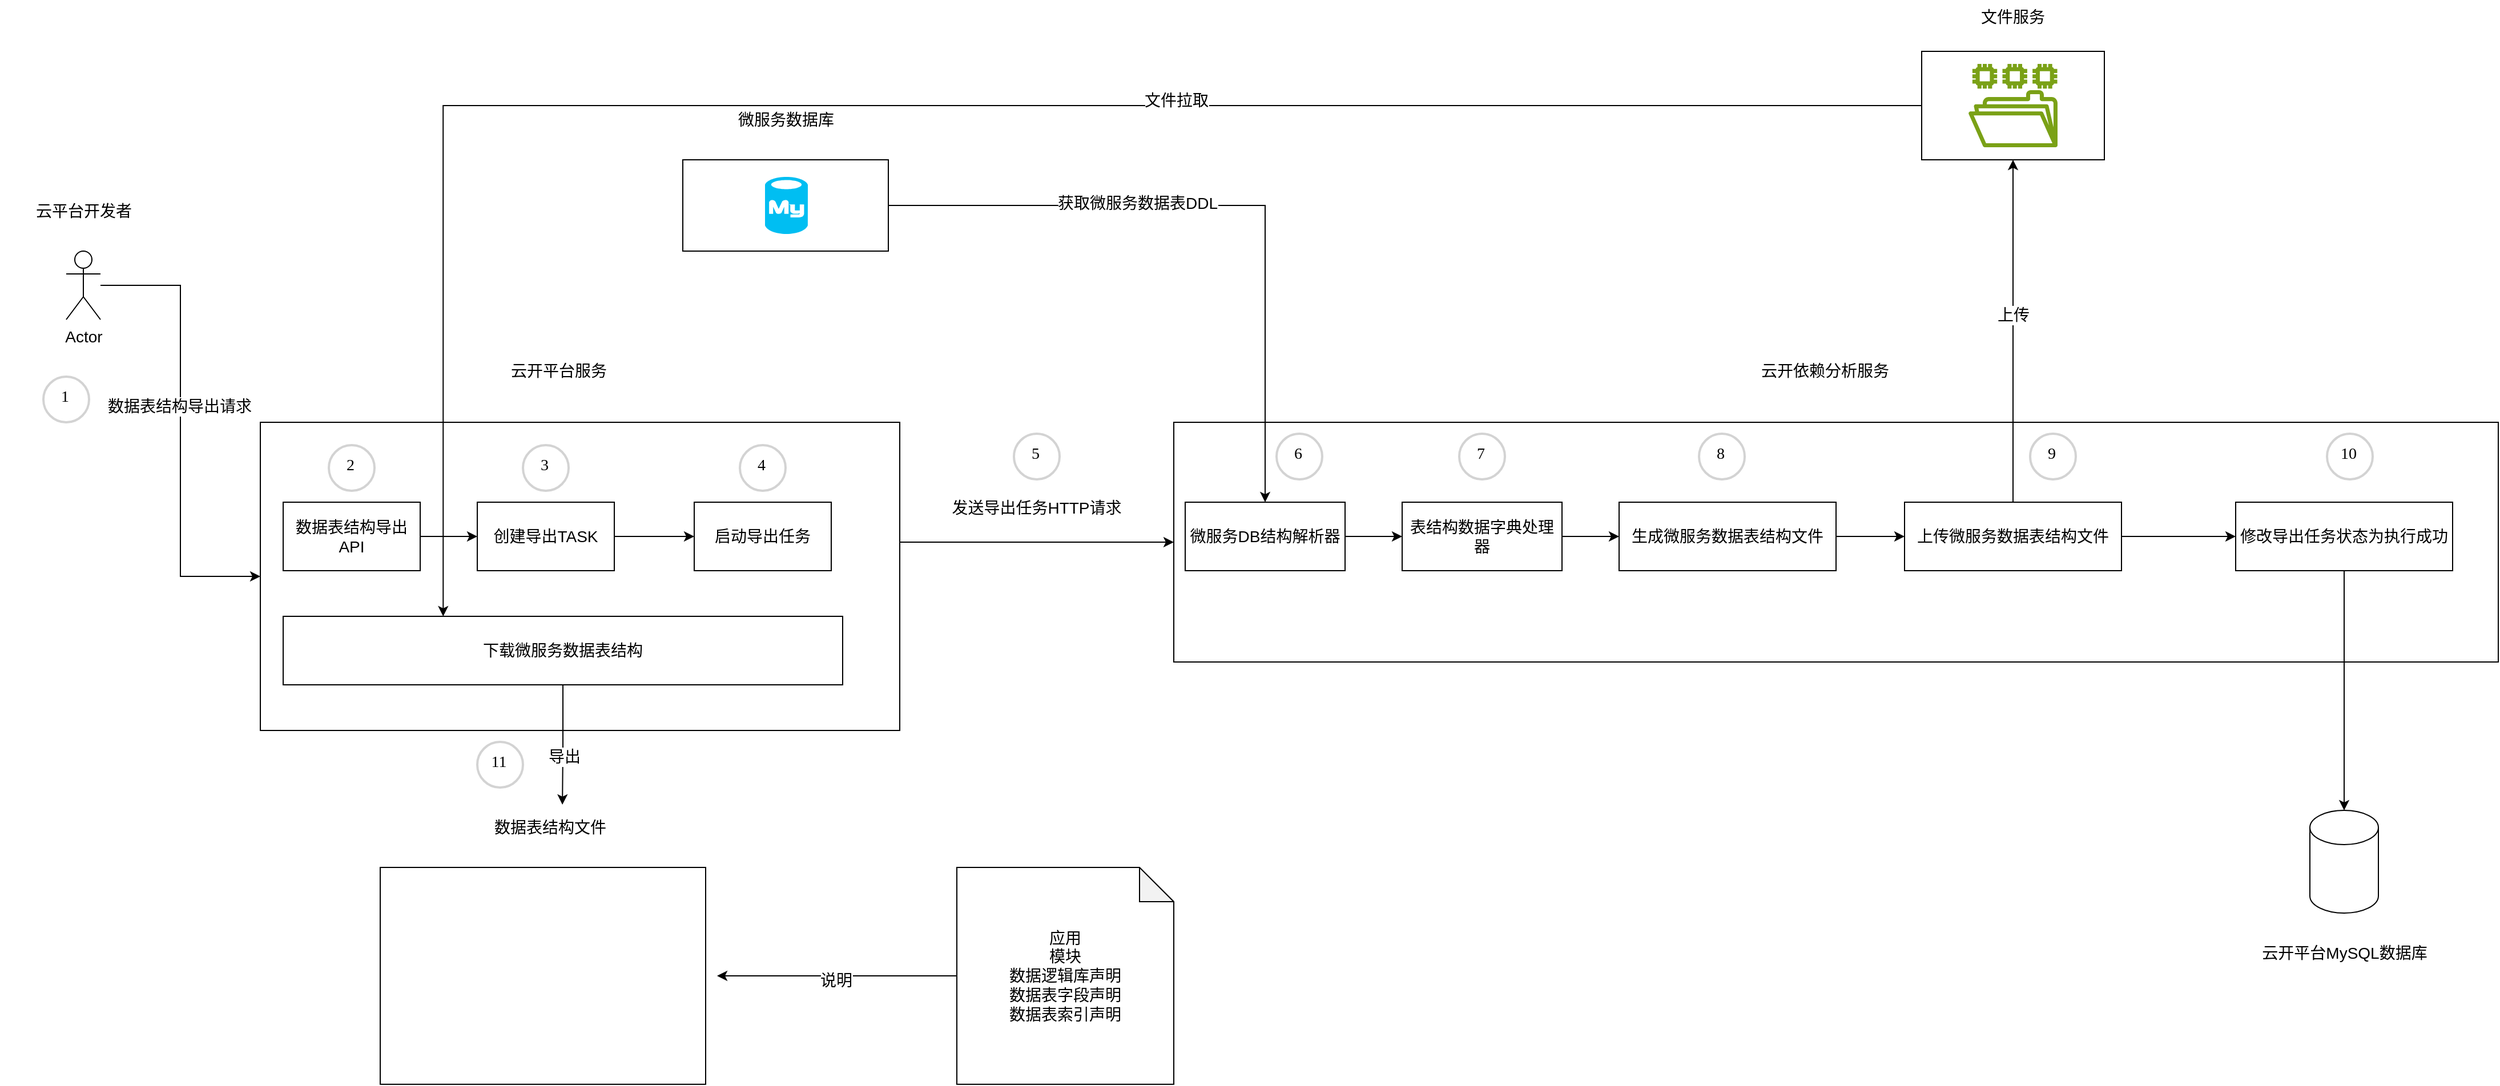 <mxfile version="24.1.0" type="github">
  <diagram name="Page-1" id="nPVMMded_mv5H2UxPhq2">
    <mxGraphModel dx="2074" dy="1121" grid="1" gridSize="10" guides="1" tooltips="1" connect="1" arrows="1" fold="1" page="1" pageScale="1" pageWidth="827" pageHeight="1169" math="0" shadow="0">
      <root>
        <mxCell id="0" />
        <mxCell id="1" parent="0" />
        <mxCell id="wNURN1DBWPT55cct8M11-5" style="edgeStyle=orthogonalEdgeStyle;rounded=0;orthogonalLoop=1;jettySize=auto;html=1;entryX=0;entryY=0.5;entryDx=0;entryDy=0;fontSize=14;" edge="1" parent="1" source="wNURN1DBWPT55cct8M11-1" target="wNURN1DBWPT55cct8M11-3">
          <mxGeometry relative="1" as="geometry" />
        </mxCell>
        <mxCell id="wNURN1DBWPT55cct8M11-21" value="数据表结构导出请求" style="edgeLabel;html=1;align=center;verticalAlign=middle;resizable=0;points=[];fontSize=14;" vertex="1" connectable="0" parent="wNURN1DBWPT55cct8M11-5">
          <mxGeometry x="-0.112" y="-1" relative="1" as="geometry">
            <mxPoint as="offset" />
          </mxGeometry>
        </mxCell>
        <mxCell id="wNURN1DBWPT55cct8M11-1" value="Actor" style="shape=umlActor;verticalLabelPosition=bottom;verticalAlign=top;html=1;outlineConnect=0;fontSize=14;" vertex="1" parent="1">
          <mxGeometry x="100" y="250" width="30" height="60" as="geometry" />
        </mxCell>
        <mxCell id="wNURN1DBWPT55cct8M11-2" value="云平台开发者" style="text;html=1;align=center;verticalAlign=middle;whiteSpace=wrap;rounded=0;fontSize=14;" vertex="1" parent="1">
          <mxGeometry x="42.5" y="200" width="145" height="30" as="geometry" />
        </mxCell>
        <mxCell id="wNURN1DBWPT55cct8M11-14" style="edgeStyle=orthogonalEdgeStyle;rounded=0;orthogonalLoop=1;jettySize=auto;html=1;entryX=0;entryY=0.5;entryDx=0;entryDy=0;fontSize=14;" edge="1" parent="1" source="wNURN1DBWPT55cct8M11-3" target="wNURN1DBWPT55cct8M11-9">
          <mxGeometry relative="1" as="geometry">
            <Array as="points">
              <mxPoint x="890" y="505" />
              <mxPoint x="890" y="505" />
            </Array>
          </mxGeometry>
        </mxCell>
        <mxCell id="wNURN1DBWPT55cct8M11-3" value="" style="rounded=0;whiteSpace=wrap;html=1;fontSize=14;" vertex="1" parent="1">
          <mxGeometry x="270" y="400" width="560" height="270" as="geometry" />
        </mxCell>
        <mxCell id="wNURN1DBWPT55cct8M11-4" value="云开平台服务" style="text;html=1;align=center;verticalAlign=middle;whiteSpace=wrap;rounded=0;fontSize=14;" vertex="1" parent="1">
          <mxGeometry x="450.5" y="340" width="161" height="30" as="geometry" />
        </mxCell>
        <mxCell id="wNURN1DBWPT55cct8M11-16" value="" style="edgeStyle=orthogonalEdgeStyle;rounded=0;orthogonalLoop=1;jettySize=auto;html=1;fontSize=14;" edge="1" parent="1" source="wNURN1DBWPT55cct8M11-6" target="wNURN1DBWPT55cct8M11-7">
          <mxGeometry relative="1" as="geometry" />
        </mxCell>
        <mxCell id="wNURN1DBWPT55cct8M11-6" value="数据表结构导出API" style="rounded=0;whiteSpace=wrap;html=1;fontSize=14;" vertex="1" parent="1">
          <mxGeometry x="290" y="470" width="120" height="60" as="geometry" />
        </mxCell>
        <mxCell id="wNURN1DBWPT55cct8M11-17" value="" style="edgeStyle=orthogonalEdgeStyle;rounded=0;orthogonalLoop=1;jettySize=auto;html=1;fontSize=14;" edge="1" parent="1" source="wNURN1DBWPT55cct8M11-7" target="wNURN1DBWPT55cct8M11-8">
          <mxGeometry relative="1" as="geometry" />
        </mxCell>
        <mxCell id="wNURN1DBWPT55cct8M11-7" value="创建导出TASK" style="rounded=0;whiteSpace=wrap;html=1;fontSize=14;" vertex="1" parent="1">
          <mxGeometry x="460" y="470" width="120" height="60" as="geometry" />
        </mxCell>
        <mxCell id="wNURN1DBWPT55cct8M11-8" value="启动导出任务" style="rounded=0;whiteSpace=wrap;html=1;fontSize=14;" vertex="1" parent="1">
          <mxGeometry x="650" y="470" width="120" height="60" as="geometry" />
        </mxCell>
        <mxCell id="wNURN1DBWPT55cct8M11-9" value="" style="rounded=0;whiteSpace=wrap;html=1;fontSize=14;" vertex="1" parent="1">
          <mxGeometry x="1070" y="400" width="1160" height="210" as="geometry" />
        </mxCell>
        <mxCell id="wNURN1DBWPT55cct8M11-31" value="" style="edgeStyle=orthogonalEdgeStyle;rounded=0;orthogonalLoop=1;jettySize=auto;html=1;fontSize=14;" edge="1" parent="1" source="wNURN1DBWPT55cct8M11-10" target="wNURN1DBWPT55cct8M11-11">
          <mxGeometry relative="1" as="geometry" />
        </mxCell>
        <mxCell id="wNURN1DBWPT55cct8M11-10" value="微服务DB结构解析器" style="rounded=0;whiteSpace=wrap;html=1;fontSize=14;" vertex="1" parent="1">
          <mxGeometry x="1080" y="470" width="140" height="60" as="geometry" />
        </mxCell>
        <mxCell id="wNURN1DBWPT55cct8M11-32" value="" style="edgeStyle=orthogonalEdgeStyle;rounded=0;orthogonalLoop=1;jettySize=auto;html=1;fontSize=14;" edge="1" parent="1" source="wNURN1DBWPT55cct8M11-11" target="wNURN1DBWPT55cct8M11-12">
          <mxGeometry relative="1" as="geometry" />
        </mxCell>
        <mxCell id="wNURN1DBWPT55cct8M11-11" value="表结构数据字典处理器" style="rounded=0;whiteSpace=wrap;html=1;fontSize=14;" vertex="1" parent="1">
          <mxGeometry x="1270" y="470" width="140" height="60" as="geometry" />
        </mxCell>
        <mxCell id="wNURN1DBWPT55cct8M11-34" value="" style="edgeStyle=orthogonalEdgeStyle;rounded=0;orthogonalLoop=1;jettySize=auto;html=1;fontSize=14;" edge="1" parent="1" source="wNURN1DBWPT55cct8M11-12" target="wNURN1DBWPT55cct8M11-33">
          <mxGeometry relative="1" as="geometry" />
        </mxCell>
        <mxCell id="wNURN1DBWPT55cct8M11-12" value="生成微服务数据表结构文件" style="rounded=0;whiteSpace=wrap;html=1;fontSize=14;" vertex="1" parent="1">
          <mxGeometry x="1460" y="470" width="190" height="60" as="geometry" />
        </mxCell>
        <mxCell id="wNURN1DBWPT55cct8M11-13" value="云开依赖分析服务" style="text;html=1;align=center;verticalAlign=middle;whiteSpace=wrap;rounded=0;fontSize=14;" vertex="1" parent="1">
          <mxGeometry x="1560" y="340" width="161" height="30" as="geometry" />
        </mxCell>
        <mxCell id="wNURN1DBWPT55cct8M11-15" value="发送导出任务HTTP请求" style="text;html=1;align=center;verticalAlign=middle;whiteSpace=wrap;rounded=0;fontSize=14;" vertex="1" parent="1">
          <mxGeometry x="850" y="460" width="200" height="30" as="geometry" />
        </mxCell>
        <mxCell id="wNURN1DBWPT55cct8M11-20" value="1" style="ellipse;whiteSpace=wrap;html=1;aspect=fixed;strokeWidth=2;fontFamily=Tahoma;spacingBottom=4;spacingRight=2;strokeColor=#d3d3d3;fontSize=14;" vertex="1" parent="1">
          <mxGeometry x="80" y="360" width="40" height="40" as="geometry" />
        </mxCell>
        <mxCell id="wNURN1DBWPT55cct8M11-22" value="2" style="ellipse;whiteSpace=wrap;html=1;aspect=fixed;strokeWidth=2;fontFamily=Tahoma;spacingBottom=4;spacingRight=2;strokeColor=#d3d3d3;fontSize=14;" vertex="1" parent="1">
          <mxGeometry x="330" y="420" width="40" height="40" as="geometry" />
        </mxCell>
        <mxCell id="wNURN1DBWPT55cct8M11-23" value="3" style="ellipse;whiteSpace=wrap;html=1;aspect=fixed;strokeWidth=2;fontFamily=Tahoma;spacingBottom=4;spacingRight=2;strokeColor=#d3d3d3;fontSize=14;" vertex="1" parent="1">
          <mxGeometry x="500" y="420" width="40" height="40" as="geometry" />
        </mxCell>
        <mxCell id="wNURN1DBWPT55cct8M11-24" value="4" style="ellipse;whiteSpace=wrap;html=1;aspect=fixed;strokeWidth=2;fontFamily=Tahoma;spacingBottom=4;spacingRight=2;strokeColor=#d3d3d3;fontSize=14;" vertex="1" parent="1">
          <mxGeometry x="690" y="420" width="40" height="40" as="geometry" />
        </mxCell>
        <mxCell id="wNURN1DBWPT55cct8M11-25" value="5" style="ellipse;whiteSpace=wrap;html=1;aspect=fixed;strokeWidth=2;fontFamily=Tahoma;spacingBottom=4;spacingRight=2;strokeColor=#d3d3d3;fontSize=14;" vertex="1" parent="1">
          <mxGeometry x="930" y="410" width="40" height="40" as="geometry" />
        </mxCell>
        <mxCell id="wNURN1DBWPT55cct8M11-29" style="edgeStyle=orthogonalEdgeStyle;rounded=0;orthogonalLoop=1;jettySize=auto;html=1;entryX=0.5;entryY=0;entryDx=0;entryDy=0;fontSize=14;" edge="1" parent="1" source="wNURN1DBWPT55cct8M11-26" target="wNURN1DBWPT55cct8M11-10">
          <mxGeometry relative="1" as="geometry" />
        </mxCell>
        <mxCell id="wNURN1DBWPT55cct8M11-30" value="获取微服务数据表DDL" style="edgeLabel;html=1;align=center;verticalAlign=middle;resizable=0;points=[];fontSize=14;" vertex="1" connectable="0" parent="wNURN1DBWPT55cct8M11-29">
          <mxGeometry x="-0.264" y="2" relative="1" as="geometry">
            <mxPoint x="1" as="offset" />
          </mxGeometry>
        </mxCell>
        <mxCell id="wNURN1DBWPT55cct8M11-26" value="" style="rounded=0;whiteSpace=wrap;html=1;fontSize=14;" vertex="1" parent="1">
          <mxGeometry x="640" y="170" width="180" height="80" as="geometry" />
        </mxCell>
        <mxCell id="wNURN1DBWPT55cct8M11-27" value="" style="verticalLabelPosition=bottom;html=1;verticalAlign=top;align=center;strokeColor=none;fillColor=#00BEF2;shape=mxgraph.azure.mysql_database;fontSize=14;" vertex="1" parent="1">
          <mxGeometry x="712" y="185" width="37.5" height="50" as="geometry" />
        </mxCell>
        <mxCell id="wNURN1DBWPT55cct8M11-28" value="微服务数据库" style="text;html=1;align=center;verticalAlign=middle;whiteSpace=wrap;rounded=0;fontSize=14;" vertex="1" parent="1">
          <mxGeometry x="685.38" y="120" width="90.75" height="30" as="geometry" />
        </mxCell>
        <mxCell id="wNURN1DBWPT55cct8M11-39" style="edgeStyle=orthogonalEdgeStyle;rounded=0;orthogonalLoop=1;jettySize=auto;html=1;entryX=0.5;entryY=1;entryDx=0;entryDy=0;fontSize=14;" edge="1" parent="1" source="wNURN1DBWPT55cct8M11-33" target="wNURN1DBWPT55cct8M11-36">
          <mxGeometry relative="1" as="geometry" />
        </mxCell>
        <mxCell id="wNURN1DBWPT55cct8M11-40" value="上传" style="edgeLabel;html=1;align=center;verticalAlign=middle;resizable=0;points=[];fontSize=14;" vertex="1" connectable="0" parent="wNURN1DBWPT55cct8M11-39">
          <mxGeometry x="0.093" y="1" relative="1" as="geometry">
            <mxPoint x="1" as="offset" />
          </mxGeometry>
        </mxCell>
        <mxCell id="wNURN1DBWPT55cct8M11-44" value="" style="edgeStyle=orthogonalEdgeStyle;rounded=0;orthogonalLoop=1;jettySize=auto;html=1;fontSize=14;" edge="1" parent="1" source="wNURN1DBWPT55cct8M11-33" target="wNURN1DBWPT55cct8M11-43">
          <mxGeometry relative="1" as="geometry" />
        </mxCell>
        <mxCell id="wNURN1DBWPT55cct8M11-33" value="上传微服务数据表结构文件" style="rounded=0;whiteSpace=wrap;html=1;fontSize=14;" vertex="1" parent="1">
          <mxGeometry x="1710" y="470" width="190" height="60" as="geometry" />
        </mxCell>
        <mxCell id="wNURN1DBWPT55cct8M11-36" value="" style="rounded=0;whiteSpace=wrap;html=1;fontSize=14;" vertex="1" parent="1">
          <mxGeometry x="1725" y="75" width="160" height="95" as="geometry" />
        </mxCell>
        <mxCell id="wNURN1DBWPT55cct8M11-37" value="" style="sketch=0;outlineConnect=0;fontColor=#232F3E;gradientColor=none;fillColor=#7AA116;strokeColor=none;dashed=0;verticalLabelPosition=bottom;verticalAlign=top;align=center;html=1;fontSize=14;fontStyle=0;aspect=fixed;pointerEvents=1;shape=mxgraph.aws4.file_system;" vertex="1" parent="1">
          <mxGeometry x="1766" y="86" width="78" height="73" as="geometry" />
        </mxCell>
        <mxCell id="wNURN1DBWPT55cct8M11-38" value="文件服务" style="text;html=1;align=center;verticalAlign=middle;whiteSpace=wrap;rounded=0;fontSize=14;" vertex="1" parent="1">
          <mxGeometry x="1775" y="30" width="60" height="30" as="geometry" />
        </mxCell>
        <mxCell id="wNURN1DBWPT55cct8M11-42" value="下载微服务数据表结构" style="rounded=0;whiteSpace=wrap;html=1;fontSize=14;" vertex="1" parent="1">
          <mxGeometry x="290" y="570" width="490" height="60" as="geometry" />
        </mxCell>
        <mxCell id="wNURN1DBWPT55cct8M11-43" value="修改导出任务状态为执行成功" style="rounded=0;whiteSpace=wrap;html=1;fontSize=14;" vertex="1" parent="1">
          <mxGeometry x="2000" y="470" width="190" height="60" as="geometry" />
        </mxCell>
        <mxCell id="wNURN1DBWPT55cct8M11-45" value="" style="shape=cylinder3;whiteSpace=wrap;html=1;boundedLbl=1;backgroundOutline=1;size=15;fontSize=14;" vertex="1" parent="1">
          <mxGeometry x="2065" y="740" width="60" height="90" as="geometry" />
        </mxCell>
        <mxCell id="wNURN1DBWPT55cct8M11-46" style="edgeStyle=orthogonalEdgeStyle;rounded=0;orthogonalLoop=1;jettySize=auto;html=1;entryX=0.5;entryY=0;entryDx=0;entryDy=0;entryPerimeter=0;fontSize=14;" edge="1" parent="1" source="wNURN1DBWPT55cct8M11-43" target="wNURN1DBWPT55cct8M11-45">
          <mxGeometry relative="1" as="geometry" />
        </mxCell>
        <mxCell id="wNURN1DBWPT55cct8M11-47" value="云开平台MySQL数据库" style="text;html=1;align=center;verticalAlign=middle;whiteSpace=wrap;rounded=0;fontSize=14;" vertex="1" parent="1">
          <mxGeometry x="2007.5" y="850" width="175" height="30" as="geometry" />
        </mxCell>
        <mxCell id="wNURN1DBWPT55cct8M11-49" value="" style="rounded=0;whiteSpace=wrap;html=1;fontSize=14;" vertex="1" parent="1">
          <mxGeometry x="375" y="790" width="285" height="190" as="geometry" />
        </mxCell>
        <mxCell id="wNURN1DBWPT55cct8M11-50" value="" style="shape=image;html=1;verticalAlign=top;verticalLabelPosition=bottom;labelBackgroundColor=#ffffff;imageAspect=0;aspect=fixed;image=https://cdn3.iconfinder.com/data/icons/document-icons-2/30/647714-excel-128.png;fontSize=14;" vertex="1" parent="1">
          <mxGeometry x="460" y="820" width="128" height="128" as="geometry" />
        </mxCell>
        <mxCell id="wNURN1DBWPT55cct8M11-51" value="数据表结构文件" style="text;html=1;align=center;verticalAlign=middle;whiteSpace=wrap;rounded=0;fontSize=14;" vertex="1" parent="1">
          <mxGeometry x="466" y="740" width="116" height="30" as="geometry" />
        </mxCell>
        <mxCell id="wNURN1DBWPT55cct8M11-52" style="edgeStyle=orthogonalEdgeStyle;rounded=0;orthogonalLoop=1;jettySize=auto;html=1;entryX=0.591;entryY=-0.167;entryDx=0;entryDy=0;entryPerimeter=0;fontSize=14;" edge="1" parent="1" source="wNURN1DBWPT55cct8M11-42" target="wNURN1DBWPT55cct8M11-51">
          <mxGeometry relative="1" as="geometry" />
        </mxCell>
        <mxCell id="wNURN1DBWPT55cct8M11-53" value="导出" style="edgeLabel;html=1;align=center;verticalAlign=middle;resizable=0;points=[];fontSize=14;" vertex="1" connectable="0" parent="wNURN1DBWPT55cct8M11-52">
          <mxGeometry x="0.213" y="1" relative="1" as="geometry">
            <mxPoint y="-1" as="offset" />
          </mxGeometry>
        </mxCell>
        <mxCell id="wNURN1DBWPT55cct8M11-55" style="edgeStyle=orthogonalEdgeStyle;rounded=0;orthogonalLoop=1;jettySize=auto;html=1;fontSize=14;" edge="1" parent="1" source="wNURN1DBWPT55cct8M11-54">
          <mxGeometry relative="1" as="geometry">
            <mxPoint x="670" y="885" as="targetPoint" />
          </mxGeometry>
        </mxCell>
        <mxCell id="wNURN1DBWPT55cct8M11-56" value="说明" style="edgeLabel;html=1;align=center;verticalAlign=middle;resizable=0;points=[];fontSize=14;" vertex="1" connectable="0" parent="wNURN1DBWPT55cct8M11-55">
          <mxGeometry x="0.012" y="3" relative="1" as="geometry">
            <mxPoint as="offset" />
          </mxGeometry>
        </mxCell>
        <mxCell id="wNURN1DBWPT55cct8M11-54" value="应用&lt;div style=&quot;font-size: 14px;&quot;&gt;模块&lt;/div&gt;&lt;div style=&quot;font-size: 14px;&quot;&gt;数据逻辑库声明&lt;/div&gt;&lt;div style=&quot;font-size: 14px;&quot;&gt;数据表字段声明&lt;/div&gt;&lt;div style=&quot;font-size: 14px;&quot;&gt;数据表索引声明&lt;/div&gt;" style="shape=note;whiteSpace=wrap;html=1;backgroundOutline=1;darkOpacity=0.05;fontSize=14;" vertex="1" parent="1">
          <mxGeometry x="880" y="790" width="190" height="190" as="geometry" />
        </mxCell>
        <mxCell id="wNURN1DBWPT55cct8M11-57" style="edgeStyle=orthogonalEdgeStyle;rounded=0;orthogonalLoop=1;jettySize=auto;html=1;entryX=0.286;entryY=0;entryDx=0;entryDy=0;entryPerimeter=0;fontSize=14;" edge="1" parent="1" source="wNURN1DBWPT55cct8M11-36" target="wNURN1DBWPT55cct8M11-42">
          <mxGeometry relative="1" as="geometry" />
        </mxCell>
        <mxCell id="wNURN1DBWPT55cct8M11-58" value="文件拉取" style="edgeLabel;html=1;align=center;verticalAlign=middle;resizable=0;points=[];fontSize=14;" vertex="1" connectable="0" parent="wNURN1DBWPT55cct8M11-57">
          <mxGeometry x="-0.25" y="-5" relative="1" as="geometry">
            <mxPoint as="offset" />
          </mxGeometry>
        </mxCell>
        <mxCell id="wNURN1DBWPT55cct8M11-59" value="6" style="ellipse;whiteSpace=wrap;html=1;aspect=fixed;strokeWidth=2;fontFamily=Tahoma;spacingBottom=4;spacingRight=2;strokeColor=#d3d3d3;fontSize=14;" vertex="1" parent="1">
          <mxGeometry x="1160" y="410" width="40" height="40" as="geometry" />
        </mxCell>
        <mxCell id="wNURN1DBWPT55cct8M11-60" value="7" style="ellipse;whiteSpace=wrap;html=1;aspect=fixed;strokeWidth=2;fontFamily=Tahoma;spacingBottom=4;spacingRight=2;strokeColor=#d3d3d3;fontSize=14;" vertex="1" parent="1">
          <mxGeometry x="1320" y="410" width="40" height="40" as="geometry" />
        </mxCell>
        <mxCell id="wNURN1DBWPT55cct8M11-61" value="8" style="ellipse;whiteSpace=wrap;html=1;aspect=fixed;strokeWidth=2;fontFamily=Tahoma;spacingBottom=4;spacingRight=2;strokeColor=#d3d3d3;fontSize=14;" vertex="1" parent="1">
          <mxGeometry x="1530" y="410" width="40" height="40" as="geometry" />
        </mxCell>
        <mxCell id="wNURN1DBWPT55cct8M11-62" value="9" style="ellipse;whiteSpace=wrap;html=1;aspect=fixed;strokeWidth=2;fontFamily=Tahoma;spacingBottom=4;spacingRight=2;strokeColor=#d3d3d3;fontSize=14;" vertex="1" parent="1">
          <mxGeometry x="1820" y="410" width="40" height="40" as="geometry" />
        </mxCell>
        <mxCell id="wNURN1DBWPT55cct8M11-63" value="10" style="ellipse;whiteSpace=wrap;html=1;aspect=fixed;strokeWidth=2;fontFamily=Tahoma;spacingBottom=4;spacingRight=2;strokeColor=#d3d3d3;fontSize=14;" vertex="1" parent="1">
          <mxGeometry x="2080" y="410" width="40" height="40" as="geometry" />
        </mxCell>
        <mxCell id="wNURN1DBWPT55cct8M11-64" value="11" style="ellipse;whiteSpace=wrap;html=1;aspect=fixed;strokeWidth=2;fontFamily=Tahoma;spacingBottom=4;spacingRight=2;strokeColor=#d3d3d3;fontSize=14;" vertex="1" parent="1">
          <mxGeometry x="460" y="680" width="40" height="40" as="geometry" />
        </mxCell>
      </root>
    </mxGraphModel>
  </diagram>
</mxfile>
